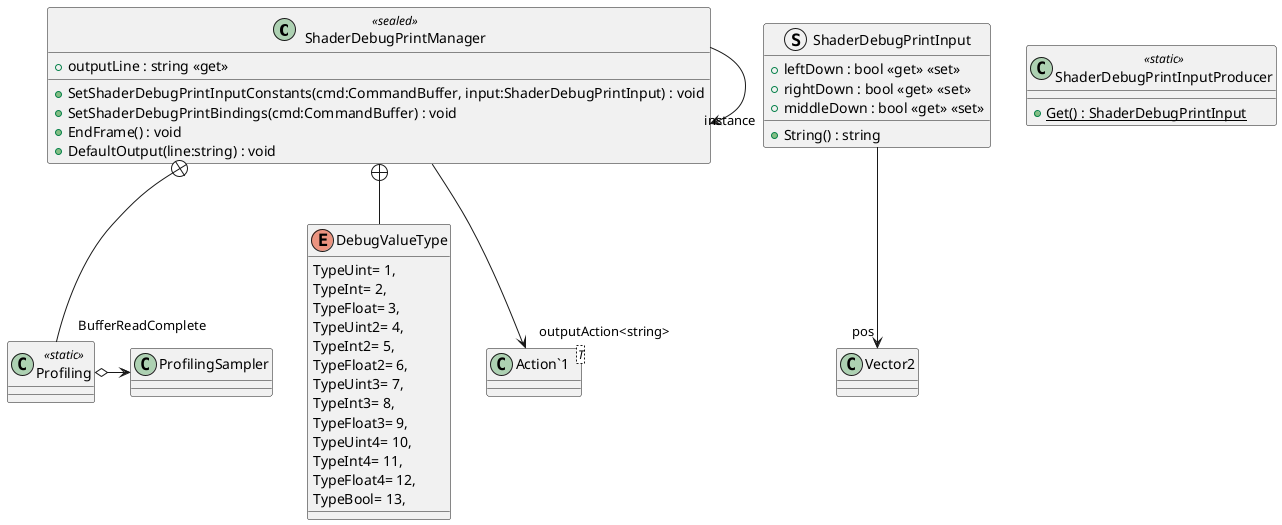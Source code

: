 @startuml
class ShaderDebugPrintManager <<sealed>> {
    + SetShaderDebugPrintInputConstants(cmd:CommandBuffer, input:ShaderDebugPrintInput) : void
    + SetShaderDebugPrintBindings(cmd:CommandBuffer) : void
    + EndFrame() : void
    + outputLine : string <<get>>
    + DefaultOutput(line:string) : void
}
struct ShaderDebugPrintInput {
    + leftDown : bool <<get>> <<set>>
    + rightDown : bool <<get>> <<set>>
    + middleDown : bool <<get>> <<set>>
    + String() : string
}
class ShaderDebugPrintInputProducer <<static>> {
    {static} + Get() : ShaderDebugPrintInput
}
class Profiling <<static>> {
}
enum DebugValueType {
    TypeUint= 1,
    TypeInt= 2,
    TypeFloat= 3,
    TypeUint2= 4,
    TypeInt2= 5,
    TypeFloat2= 6,
    TypeUint3= 7,
    TypeInt3= 8,
    TypeFloat3= 9,
    TypeUint4= 10,
    TypeInt4= 11,
    TypeFloat4= 12,
    TypeBool= 13,
}
class "Action`1"<T> {
}
ShaderDebugPrintManager --> "instance" ShaderDebugPrintManager
ShaderDebugPrintManager --> "outputAction<string>" "Action`1"
ShaderDebugPrintInput --> "pos" Vector2
ShaderDebugPrintManager +-- Profiling
Profiling o-> "BufferReadComplete" ProfilingSampler
ShaderDebugPrintManager +-- DebugValueType
@enduml
